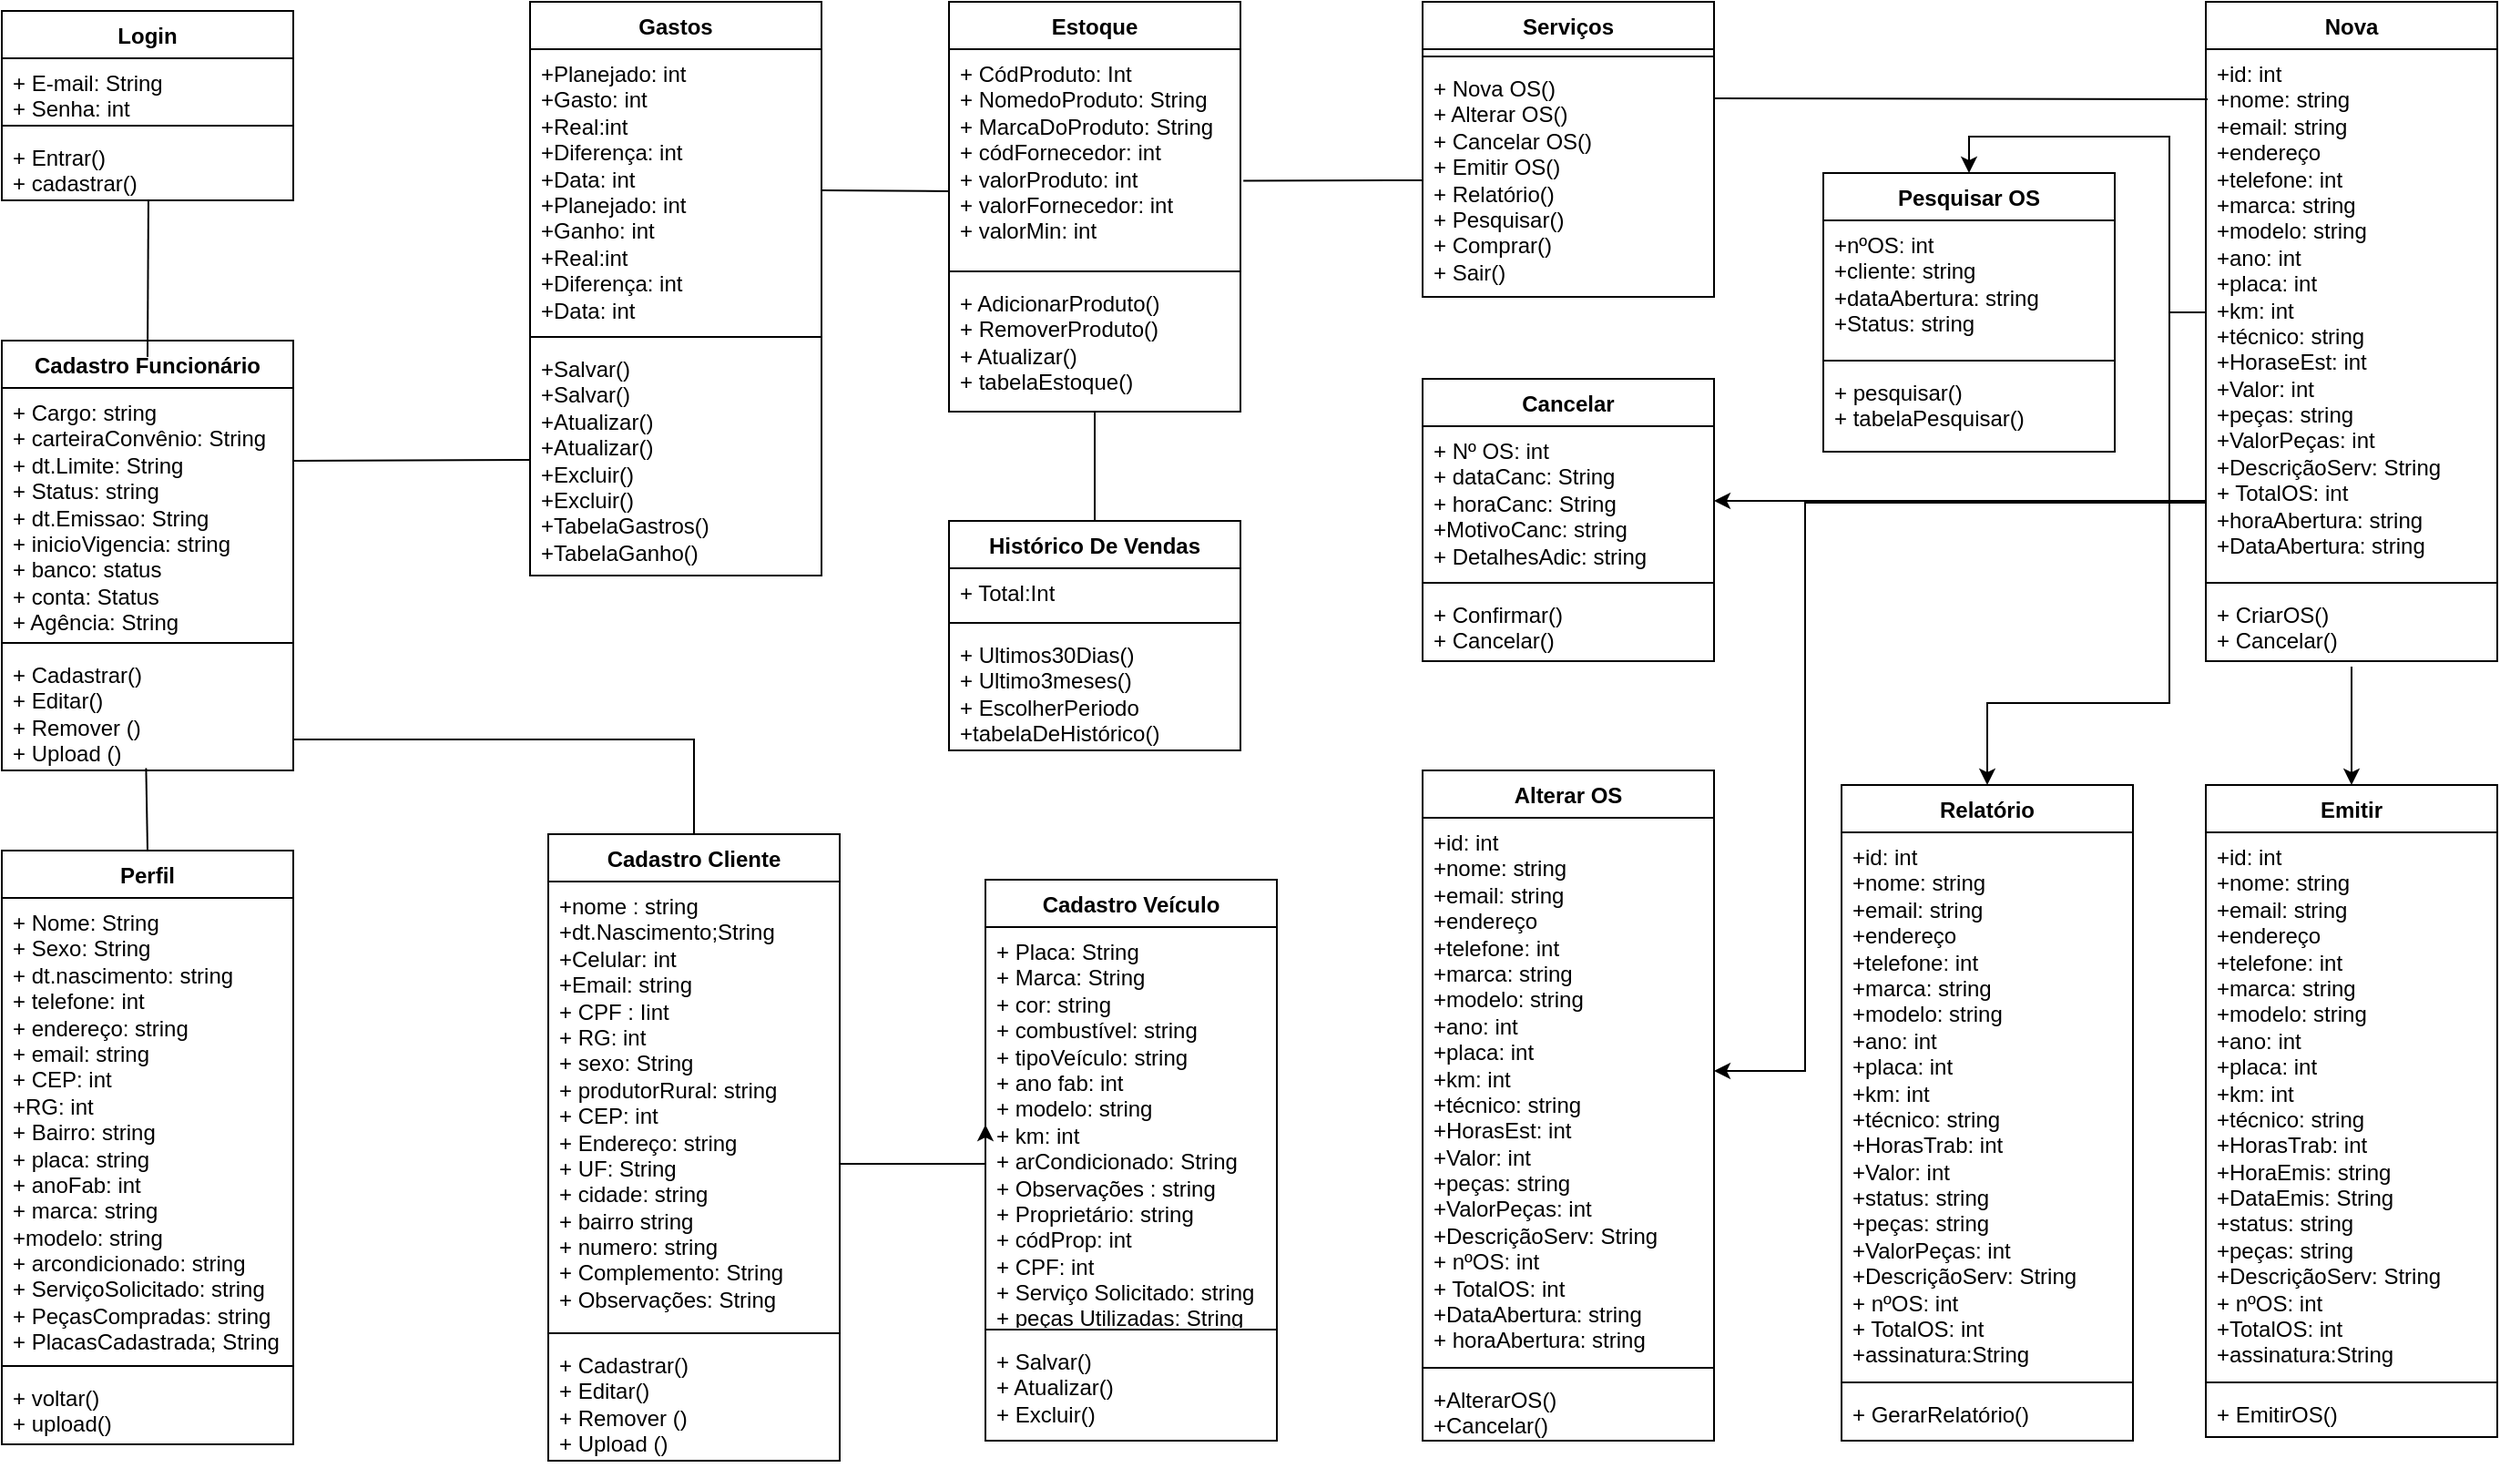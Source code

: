 <mxfile version="21.3.7" type="github">
  <diagram name="Página-1" id="v7OjD6BH7hv5rEkCBkDj">
    <mxGraphModel dx="1639" dy="938" grid="1" gridSize="10" guides="1" tooltips="1" connect="1" arrows="1" fold="1" page="1" pageScale="1" pageWidth="2000" pageHeight="1000" math="0" shadow="0">
      <root>
        <mxCell id="0" />
        <mxCell id="1" parent="0" />
        <mxCell id="YmQoI2QJN7uVUDkMbD6w-1" value="&lt;font style=&quot;vertical-align: inherit;&quot;&gt;&lt;font style=&quot;vertical-align: inherit;&quot;&gt;Login&lt;/font&gt;&lt;/font&gt;" style="swimlane;fontStyle=1;align=center;verticalAlign=top;childLayout=stackLayout;horizontal=1;startSize=26;horizontalStack=0;resizeParent=1;resizeParentMax=0;resizeLast=0;collapsible=1;marginBottom=0;whiteSpace=wrap;html=1;" vertex="1" parent="1">
          <mxGeometry x="70" y="30" width="160" height="104" as="geometry" />
        </mxCell>
        <mxCell id="YmQoI2QJN7uVUDkMbD6w-2" value="&lt;font style=&quot;vertical-align: inherit;&quot;&gt;&lt;font style=&quot;vertical-align: inherit;&quot;&gt;&lt;font style=&quot;vertical-align: inherit;&quot;&gt;&lt;font style=&quot;vertical-align: inherit;&quot;&gt;&lt;font style=&quot;vertical-align: inherit;&quot;&gt;&lt;font style=&quot;vertical-align: inherit;&quot;&gt;&lt;font style=&quot;vertical-align: inherit;&quot;&gt;&lt;font style=&quot;vertical-align: inherit;&quot;&gt;+ E-mail: String&lt;/font&gt;&lt;/font&gt;&lt;/font&gt;&lt;/font&gt;&lt;/font&gt;&lt;/font&gt;&lt;br&gt;&lt;font style=&quot;vertical-align: inherit;&quot;&gt;&lt;font style=&quot;vertical-align: inherit;&quot;&gt;&lt;font style=&quot;vertical-align: inherit;&quot;&gt;&lt;font style=&quot;vertical-align: inherit;&quot;&gt; + Senha: int&amp;nbsp;&lt;/font&gt;&lt;/font&gt;&lt;/font&gt;&lt;/font&gt;&lt;br&gt;&lt;/font&gt;&lt;/font&gt;" style="text;strokeColor=none;fillColor=none;align=left;verticalAlign=top;spacingLeft=4;spacingRight=4;overflow=hidden;rotatable=0;points=[[0,0.5],[1,0.5]];portConstraint=eastwest;whiteSpace=wrap;html=1;" vertex="1" parent="YmQoI2QJN7uVUDkMbD6w-1">
          <mxGeometry y="26" width="160" height="33" as="geometry" />
        </mxCell>
        <mxCell id="YmQoI2QJN7uVUDkMbD6w-3" value="" style="line;strokeWidth=1;fillColor=none;align=left;verticalAlign=middle;spacingTop=-1;spacingLeft=3;spacingRight=3;rotatable=0;labelPosition=right;points=[];portConstraint=eastwest;strokeColor=inherit;" vertex="1" parent="YmQoI2QJN7uVUDkMbD6w-1">
          <mxGeometry y="59" width="160" height="8" as="geometry" />
        </mxCell>
        <mxCell id="YmQoI2QJN7uVUDkMbD6w-4" value="&lt;font style=&quot;vertical-align: inherit;&quot;&gt;&lt;font style=&quot;vertical-align: inherit;&quot;&gt;&lt;font style=&quot;vertical-align: inherit;&quot;&gt;&lt;font style=&quot;vertical-align: inherit;&quot;&gt;&lt;font style=&quot;vertical-align: inherit;&quot;&gt;&lt;font style=&quot;vertical-align: inherit;&quot;&gt;+ Entrar() &lt;/font&gt;&lt;/font&gt;&lt;br&gt;&lt;font style=&quot;vertical-align: inherit;&quot;&gt;&lt;font style=&quot;vertical-align: inherit;&quot;&gt;+ cadastrar()&lt;/font&gt;&lt;/font&gt;&lt;br&gt;&lt;/font&gt;&lt;/font&gt;&lt;/font&gt;&lt;/font&gt;" style="text;strokeColor=none;fillColor=none;align=left;verticalAlign=top;spacingLeft=4;spacingRight=4;overflow=hidden;rotatable=0;points=[[0,0.5],[1,0.5]];portConstraint=eastwest;whiteSpace=wrap;html=1;" vertex="1" parent="YmQoI2QJN7uVUDkMbD6w-1">
          <mxGeometry y="67" width="160" height="37" as="geometry" />
        </mxCell>
        <mxCell id="YmQoI2QJN7uVUDkMbD6w-5" value="&lt;font style=&quot;vertical-align: inherit;&quot;&gt;&lt;font style=&quot;vertical-align: inherit;&quot;&gt;Serviços&lt;/font&gt;&lt;/font&gt;" style="swimlane;fontStyle=1;align=center;verticalAlign=top;childLayout=stackLayout;horizontal=1;startSize=26;horizontalStack=0;resizeParent=1;resizeParentMax=0;resizeLast=0;collapsible=1;marginBottom=0;whiteSpace=wrap;html=1;" vertex="1" parent="1">
          <mxGeometry x="850" y="25" width="160" height="162" as="geometry" />
        </mxCell>
        <mxCell id="YmQoI2QJN7uVUDkMbD6w-6" value="" style="line;strokeWidth=1;fillColor=none;align=left;verticalAlign=middle;spacingTop=-1;spacingLeft=3;spacingRight=3;rotatable=0;labelPosition=right;points=[];portConstraint=eastwest;strokeColor=inherit;" vertex="1" parent="YmQoI2QJN7uVUDkMbD6w-5">
          <mxGeometry y="26" width="160" height="8" as="geometry" />
        </mxCell>
        <mxCell id="YmQoI2QJN7uVUDkMbD6w-7" value="&lt;font style=&quot;vertical-align: inherit;&quot;&gt;&lt;font style=&quot;vertical-align: inherit;&quot;&gt;&lt;font style=&quot;vertical-align: inherit;&quot;&gt;&lt;font style=&quot;vertical-align: inherit;&quot;&gt;&lt;font style=&quot;vertical-align: inherit;&quot;&gt;&lt;font style=&quot;vertical-align: inherit;&quot;&gt;+ Nova OS() &lt;/font&gt;&lt;/font&gt;&lt;/font&gt;&lt;/font&gt;&lt;br&gt;&lt;font style=&quot;vertical-align: inherit;&quot;&gt;&lt;font style=&quot;vertical-align: inherit;&quot;&gt;&lt;font style=&quot;vertical-align: inherit;&quot;&gt;&lt;font style=&quot;vertical-align: inherit;&quot;&gt;+ Alterar OS()&lt;/font&gt;&lt;/font&gt;&lt;br&gt;&lt;/font&gt;&lt;/font&gt;&lt;font style=&quot;vertical-align: inherit;&quot;&gt;&lt;font style=&quot;vertical-align: inherit;&quot;&gt;&lt;font style=&quot;vertical-align: inherit;&quot;&gt;&lt;font style=&quot;vertical-align: inherit;&quot;&gt;+ Cancelar OS()&lt;/font&gt;&lt;/font&gt;&lt;br&gt;&lt;/font&gt;&lt;/font&gt;&lt;font style=&quot;vertical-align: inherit;&quot;&gt;&lt;font style=&quot;vertical-align: inherit;&quot;&gt;&lt;font style=&quot;vertical-align: inherit;&quot;&gt;&lt;font style=&quot;vertical-align: inherit;&quot;&gt;+ Emitir OS()&lt;/font&gt;&lt;/font&gt;&lt;br&gt;&lt;/font&gt;&lt;/font&gt;&lt;font style=&quot;vertical-align: inherit;&quot;&gt;&lt;font style=&quot;vertical-align: inherit;&quot;&gt;&lt;font style=&quot;vertical-align: inherit;&quot;&gt;&lt;font style=&quot;vertical-align: inherit;&quot;&gt;+ Relatório()&lt;/font&gt;&lt;/font&gt;&lt;br&gt;&lt;/font&gt;&lt;/font&gt;&lt;font style=&quot;vertical-align: inherit;&quot;&gt;&lt;font style=&quot;vertical-align: inherit;&quot;&gt;&lt;font style=&quot;vertical-align: inherit;&quot;&gt;&lt;font style=&quot;vertical-align: inherit;&quot;&gt;+ Pesquisar()&lt;/font&gt;&lt;/font&gt;&lt;br&gt;&lt;/font&gt;&lt;/font&gt;&lt;font style=&quot;vertical-align: inherit;&quot;&gt;&lt;font style=&quot;vertical-align: inherit;&quot;&gt;&lt;font style=&quot;vertical-align: inherit;&quot;&gt;&lt;font style=&quot;vertical-align: inherit;&quot;&gt;+ Comprar()&lt;br&gt;&lt;/font&gt;&lt;/font&gt;&lt;/font&gt;&lt;/font&gt;&lt;font style=&quot;vertical-align: inherit;&quot;&gt;&lt;font style=&quot;vertical-align: inherit;&quot;&gt;+ Sair()&lt;/font&gt;&lt;/font&gt;&lt;br&gt;&lt;br&gt;&lt;/font&gt;&lt;/font&gt;" style="text;strokeColor=none;fillColor=none;align=left;verticalAlign=top;spacingLeft=4;spacingRight=4;overflow=hidden;rotatable=0;points=[[0,0.5],[1,0.5]];portConstraint=eastwest;whiteSpace=wrap;html=1;" vertex="1" parent="YmQoI2QJN7uVUDkMbD6w-5">
          <mxGeometry y="34" width="160" height="128" as="geometry" />
        </mxCell>
        <mxCell id="YmQoI2QJN7uVUDkMbD6w-8" value="&lt;font style=&quot;vertical-align: inherit;&quot;&gt;&lt;font style=&quot;vertical-align: inherit;&quot;&gt;Cadastro Cliente&lt;/font&gt;&lt;/font&gt;" style="swimlane;fontStyle=1;align=center;verticalAlign=top;childLayout=stackLayout;horizontal=1;startSize=26;horizontalStack=0;resizeParent=1;resizeParentMax=0;resizeLast=0;collapsible=1;marginBottom=0;whiteSpace=wrap;html=1;" vertex="1" parent="1">
          <mxGeometry x="370" y="482" width="160" height="344" as="geometry" />
        </mxCell>
        <mxCell id="YmQoI2QJN7uVUDkMbD6w-9" value="&lt;font style=&quot;vertical-align: inherit;&quot;&gt;&lt;font style=&quot;vertical-align: inherit;&quot;&gt;&lt;font style=&quot;vertical-align: inherit;&quot;&gt;&lt;font style=&quot;vertical-align: inherit;&quot;&gt;&lt;font style=&quot;vertical-align: inherit;&quot;&gt;&lt;font style=&quot;vertical-align: inherit;&quot;&gt;&lt;font style=&quot;vertical-align: inherit;&quot;&gt;&lt;font style=&quot;vertical-align: inherit;&quot;&gt;+nome : string &lt;/font&gt;&lt;/font&gt;&lt;/font&gt;&lt;/font&gt;&lt;br&gt;&lt;font style=&quot;vertical-align: inherit;&quot;&gt;&lt;font style=&quot;vertical-align: inherit;&quot;&gt;&lt;font style=&quot;vertical-align: inherit;&quot;&gt;&lt;font style=&quot;vertical-align: inherit;&quot;&gt;+dt.Nascimento;String &lt;/font&gt;&lt;/font&gt;&lt;/font&gt;&lt;/font&gt;&lt;br&gt;&lt;font style=&quot;vertical-align: inherit;&quot;&gt;&lt;font style=&quot;vertical-align: inherit;&quot;&gt;&lt;font style=&quot;vertical-align: inherit;&quot;&gt;&lt;font style=&quot;vertical-align: inherit;&quot;&gt;+Celular: int&amp;nbsp;  &lt;/font&gt;&lt;/font&gt;&lt;/font&gt;&lt;/font&gt;&lt;br&gt;&lt;font style=&quot;vertical-align: inherit;&quot;&gt;&lt;font style=&quot;vertical-align: inherit;&quot;&gt;&lt;font style=&quot;vertical-align: inherit;&quot;&gt;&lt;font style=&quot;vertical-align: inherit;&quot;&gt;+Email: string &lt;/font&gt;&lt;/font&gt;&lt;/font&gt;&lt;/font&gt;&lt;br&gt;&lt;font style=&quot;vertical-align: inherit;&quot;&gt;&lt;font style=&quot;vertical-align: inherit;&quot;&gt;&lt;font style=&quot;vertical-align: inherit;&quot;&gt;&lt;font style=&quot;vertical-align: inherit;&quot;&gt;+ CPF : Iint &lt;/font&gt;&lt;/font&gt;&lt;/font&gt;&lt;/font&gt;&lt;br&gt;&lt;font style=&quot;vertical-align: inherit;&quot;&gt;&lt;font style=&quot;vertical-align: inherit;&quot;&gt;&lt;font style=&quot;vertical-align: inherit;&quot;&gt;&lt;font style=&quot;vertical-align: inherit;&quot;&gt;+ RG: int &lt;/font&gt;&lt;/font&gt;&lt;/font&gt;&lt;/font&gt;&lt;br&gt;&lt;font style=&quot;vertical-align: inherit;&quot;&gt;&lt;font style=&quot;vertical-align: inherit;&quot;&gt;&lt;font style=&quot;vertical-align: inherit;&quot;&gt;&lt;font style=&quot;vertical-align: inherit;&quot;&gt;+ sexo: String &lt;/font&gt;&lt;/font&gt;&lt;/font&gt;&lt;/font&gt;&lt;br&gt;&lt;font style=&quot;vertical-align: inherit;&quot;&gt;&lt;font style=&quot;vertical-align: inherit;&quot;&gt;&lt;font style=&quot;vertical-align: inherit;&quot;&gt;&lt;font style=&quot;vertical-align: inherit;&quot;&gt;+ produtorRural: string &lt;/font&gt;&lt;/font&gt;&lt;br&gt;&lt;/font&gt;&lt;/font&gt;&lt;font style=&quot;vertical-align: inherit;&quot;&gt;&lt;font style=&quot;vertical-align: inherit;&quot;&gt;&lt;font style=&quot;vertical-align: inherit;&quot;&gt;&lt;font style=&quot;vertical-align: inherit;&quot;&gt;+ CEP: int &lt;/font&gt;&lt;/font&gt;&lt;br&gt;&lt;/font&gt;&lt;/font&gt;&lt;font style=&quot;vertical-align: inherit;&quot;&gt;&lt;font style=&quot;vertical-align: inherit;&quot;&gt;&lt;font style=&quot;vertical-align: inherit;&quot;&gt;&lt;font style=&quot;vertical-align: inherit;&quot;&gt;+ Endereço: string&lt;br&gt;&lt;/font&gt;&lt;/font&gt;&lt;/font&gt;&lt;/font&gt;&lt;font style=&quot;vertical-align: inherit;&quot;&gt;&lt;font style=&quot;vertical-align: inherit;&quot;&gt;+ UF: String&lt;br&gt;&lt;/font&gt;&lt;/font&gt;&lt;font style=&quot;vertical-align: inherit;&quot;&gt;&lt;font style=&quot;vertical-align: inherit;&quot;&gt;+ cidade: string&lt;br&gt;&lt;/font&gt;&lt;/font&gt;&lt;font style=&quot;vertical-align: inherit;&quot;&gt;&lt;font style=&quot;vertical-align: inherit;&quot;&gt;+ bairro string&lt;br&gt;+ numero: string&lt;br&gt;+ Complemento: String&lt;br&gt;&lt;/font&gt;&lt;/font&gt;&lt;font style=&quot;vertical-align: inherit;&quot;&gt;&lt;font style=&quot;vertical-align: inherit;&quot;&gt;+ Observações: String&lt;/font&gt;&lt;/font&gt;&lt;br&gt;&lt;/font&gt;&lt;/font&gt;&lt;/font&gt;&lt;/font&gt;" style="text;strokeColor=none;fillColor=none;align=left;verticalAlign=top;spacingLeft=4;spacingRight=4;overflow=hidden;rotatable=0;points=[[0,0.5],[1,0.5]];portConstraint=eastwest;whiteSpace=wrap;html=1;" vertex="1" parent="YmQoI2QJN7uVUDkMbD6w-8">
          <mxGeometry y="26" width="160" height="244" as="geometry" />
        </mxCell>
        <mxCell id="YmQoI2QJN7uVUDkMbD6w-10" value="" style="line;strokeWidth=1;fillColor=none;align=left;verticalAlign=middle;spacingTop=-1;spacingLeft=3;spacingRight=3;rotatable=0;labelPosition=right;points=[];portConstraint=eastwest;strokeColor=inherit;" vertex="1" parent="YmQoI2QJN7uVUDkMbD6w-8">
          <mxGeometry y="270" width="160" height="8" as="geometry" />
        </mxCell>
        <mxCell id="YmQoI2QJN7uVUDkMbD6w-11" value="&lt;font style=&quot;vertical-align: inherit;&quot;&gt;&lt;font style=&quot;vertical-align: inherit;&quot;&gt;&lt;font style=&quot;vertical-align: inherit;&quot;&gt;&lt;font style=&quot;vertical-align: inherit;&quot;&gt;&lt;font style=&quot;vertical-align: inherit;&quot;&gt;&lt;font style=&quot;vertical-align: inherit;&quot;&gt;+ Cadastrar() &lt;/font&gt;&lt;/font&gt;&lt;/font&gt;&lt;/font&gt;&lt;br&gt;&lt;font style=&quot;vertical-align: inherit;&quot;&gt;&lt;font style=&quot;vertical-align: inherit;&quot;&gt;&lt;font style=&quot;vertical-align: inherit;&quot;&gt;&lt;font style=&quot;vertical-align: inherit;&quot;&gt;+ Editar() &lt;/font&gt;&lt;/font&gt;&lt;br&gt;&lt;/font&gt;&lt;/font&gt;&lt;font style=&quot;vertical-align: inherit;&quot;&gt;&lt;font style=&quot;vertical-align: inherit;&quot;&gt;&lt;font style=&quot;vertical-align: inherit;&quot;&gt;&lt;font style=&quot;vertical-align: inherit;&quot;&gt;+ Remover () &lt;/font&gt;&lt;/font&gt;&lt;br&gt;&lt;/font&gt;&lt;/font&gt;&lt;font style=&quot;vertical-align: inherit;&quot;&gt;&lt;font style=&quot;vertical-align: inherit;&quot;&gt;&lt;font style=&quot;vertical-align: inherit;&quot;&gt;&lt;font style=&quot;vertical-align: inherit;&quot;&gt;+ Upload ()&lt;/font&gt;&lt;/font&gt;&lt;/font&gt;&lt;/font&gt;&lt;br&gt;&lt;/font&gt;&lt;/font&gt;" style="text;strokeColor=none;fillColor=none;align=left;verticalAlign=top;spacingLeft=4;spacingRight=4;overflow=hidden;rotatable=0;points=[[0,0.5],[1,0.5]];portConstraint=eastwest;whiteSpace=wrap;html=1;" vertex="1" parent="YmQoI2QJN7uVUDkMbD6w-8">
          <mxGeometry y="278" width="160" height="66" as="geometry" />
        </mxCell>
        <mxCell id="YmQoI2QJN7uVUDkMbD6w-12" value="&lt;font style=&quot;vertical-align: inherit;&quot;&gt;&lt;font style=&quot;vertical-align: inherit;&quot;&gt;Cadastro Veículo&lt;/font&gt;&lt;/font&gt;" style="swimlane;fontStyle=1;align=center;verticalAlign=top;childLayout=stackLayout;horizontal=1;startSize=26;horizontalStack=0;resizeParent=1;resizeParentMax=0;resizeLast=0;collapsible=1;marginBottom=0;whiteSpace=wrap;html=1;" vertex="1" parent="1">
          <mxGeometry x="610" y="507" width="160" height="308" as="geometry" />
        </mxCell>
        <mxCell id="YmQoI2QJN7uVUDkMbD6w-13" value="&lt;font style=&quot;vertical-align: inherit;&quot;&gt;&lt;font style=&quot;vertical-align: inherit;&quot;&gt;&lt;font style=&quot;vertical-align: inherit;&quot;&gt;&lt;font style=&quot;vertical-align: inherit;&quot;&gt;&lt;font style=&quot;vertical-align: inherit;&quot;&gt;&lt;font style=&quot;vertical-align: inherit;&quot;&gt;&lt;font style=&quot;vertical-align: inherit;&quot;&gt;&lt;font style=&quot;vertical-align: inherit;&quot;&gt;&lt;font style=&quot;vertical-align: inherit;&quot;&gt;&lt;font style=&quot;vertical-align: inherit;&quot;&gt;+ Placa: String &lt;/font&gt;&lt;/font&gt;&lt;/font&gt;&lt;/font&gt;&lt;/font&gt;&lt;/font&gt;&lt;/font&gt;&lt;/font&gt;&lt;/font&gt;&lt;/font&gt;&lt;br&gt;&lt;font style=&quot;vertical-align: inherit;&quot;&gt;&lt;font style=&quot;vertical-align: inherit;&quot;&gt;&lt;font style=&quot;vertical-align: inherit;&quot;&gt;&lt;font style=&quot;vertical-align: inherit;&quot;&gt;&lt;font style=&quot;vertical-align: inherit;&quot;&gt;&lt;font style=&quot;vertical-align: inherit;&quot;&gt;&lt;font style=&quot;vertical-align: inherit;&quot;&gt;&lt;font style=&quot;vertical-align: inherit;&quot;&gt;&lt;font style=&quot;vertical-align: inherit;&quot;&gt;&lt;font style=&quot;vertical-align: inherit;&quot;&gt;+ Marca: String &lt;/font&gt;&lt;/font&gt;&lt;/font&gt;&lt;/font&gt;&lt;/font&gt;&lt;/font&gt;&lt;/font&gt;&lt;/font&gt;&lt;br&gt;&lt;/font&gt;&lt;/font&gt;&lt;font style=&quot;vertical-align: inherit;&quot;&gt;&lt;font style=&quot;vertical-align: inherit;&quot;&gt;&lt;font style=&quot;vertical-align: inherit;&quot;&gt;&lt;font style=&quot;vertical-align: inherit;&quot;&gt;&lt;font style=&quot;vertical-align: inherit;&quot;&gt;&lt;font style=&quot;vertical-align: inherit;&quot;&gt;&lt;font style=&quot;vertical-align: inherit;&quot;&gt;&lt;font style=&quot;vertical-align: inherit;&quot;&gt;&lt;font style=&quot;vertical-align: inherit;&quot;&gt;&lt;font style=&quot;vertical-align: inherit;&quot;&gt;+ cor: string &lt;/font&gt;&lt;/font&gt;&lt;/font&gt;&lt;/font&gt;&lt;/font&gt;&lt;/font&gt;&lt;/font&gt;&lt;/font&gt;&lt;br&gt;&lt;/font&gt;&lt;/font&gt;&lt;font style=&quot;vertical-align: inherit;&quot;&gt;&lt;font style=&quot;vertical-align: inherit;&quot;&gt;&lt;font style=&quot;vertical-align: inherit;&quot;&gt;&lt;font style=&quot;vertical-align: inherit;&quot;&gt;&lt;font style=&quot;vertical-align: inherit;&quot;&gt;&lt;font style=&quot;vertical-align: inherit;&quot;&gt;&lt;font style=&quot;vertical-align: inherit;&quot;&gt;&lt;font style=&quot;vertical-align: inherit;&quot;&gt;&lt;font style=&quot;vertical-align: inherit;&quot;&gt;&lt;font style=&quot;vertical-align: inherit;&quot;&gt;+ combustível: string &lt;/font&gt;&lt;/font&gt;&lt;/font&gt;&lt;/font&gt;&lt;/font&gt;&lt;/font&gt;&lt;/font&gt;&lt;/font&gt;&lt;br&gt;&lt;/font&gt;&lt;/font&gt;&lt;font style=&quot;vertical-align: inherit;&quot;&gt;&lt;font style=&quot;vertical-align: inherit;&quot;&gt;&lt;font style=&quot;vertical-align: inherit;&quot;&gt;&lt;font style=&quot;vertical-align: inherit;&quot;&gt;&lt;font style=&quot;vertical-align: inherit;&quot;&gt;&lt;font style=&quot;vertical-align: inherit;&quot;&gt;&lt;font style=&quot;vertical-align: inherit;&quot;&gt;&lt;font style=&quot;vertical-align: inherit;&quot;&gt;&lt;font style=&quot;vertical-align: inherit;&quot;&gt;&lt;font style=&quot;vertical-align: inherit;&quot;&gt;+ tipoVeículo: string &lt;/font&gt;&lt;/font&gt;&lt;/font&gt;&lt;/font&gt;&lt;/font&gt;&lt;/font&gt;&lt;/font&gt;&lt;/font&gt;&lt;br&gt;&lt;/font&gt;&lt;/font&gt;&lt;font style=&quot;vertical-align: inherit;&quot;&gt;&lt;font style=&quot;vertical-align: inherit;&quot;&gt;&lt;font style=&quot;vertical-align: inherit;&quot;&gt;&lt;font style=&quot;vertical-align: inherit;&quot;&gt;&lt;font style=&quot;vertical-align: inherit;&quot;&gt;&lt;font style=&quot;vertical-align: inherit;&quot;&gt;&lt;font style=&quot;vertical-align: inherit;&quot;&gt;&lt;font style=&quot;vertical-align: inherit;&quot;&gt;&lt;font style=&quot;vertical-align: inherit;&quot;&gt;&lt;font style=&quot;vertical-align: inherit;&quot;&gt;+ ano fab: int &lt;/font&gt;&lt;/font&gt;&lt;/font&gt;&lt;/font&gt;&lt;/font&gt;&lt;/font&gt;&lt;/font&gt;&lt;/font&gt;&lt;br&gt;&lt;/font&gt;&lt;/font&gt;&lt;font style=&quot;vertical-align: inherit;&quot;&gt;&lt;font style=&quot;vertical-align: inherit;&quot;&gt;&lt;font style=&quot;vertical-align: inherit;&quot;&gt;&lt;font style=&quot;vertical-align: inherit;&quot;&gt;&lt;font style=&quot;vertical-align: inherit;&quot;&gt;&lt;font style=&quot;vertical-align: inherit;&quot;&gt;&lt;font style=&quot;vertical-align: inherit;&quot;&gt;&lt;font style=&quot;vertical-align: inherit;&quot;&gt;&lt;font style=&quot;vertical-align: inherit;&quot;&gt;&lt;font style=&quot;vertical-align: inherit;&quot;&gt;+ modelo: string &lt;/font&gt;&lt;/font&gt;&lt;/font&gt;&lt;/font&gt;&lt;/font&gt;&lt;/font&gt;&lt;/font&gt;&lt;/font&gt;&lt;br&gt;&lt;/font&gt;&lt;/font&gt;&lt;font style=&quot;vertical-align: inherit;&quot;&gt;&lt;font style=&quot;vertical-align: inherit;&quot;&gt;&lt;font style=&quot;vertical-align: inherit;&quot;&gt;&lt;font style=&quot;vertical-align: inherit;&quot;&gt;&lt;font style=&quot;vertical-align: inherit;&quot;&gt;&lt;font style=&quot;vertical-align: inherit;&quot;&gt;&lt;font style=&quot;vertical-align: inherit;&quot;&gt;&lt;font style=&quot;vertical-align: inherit;&quot;&gt;&lt;font style=&quot;vertical-align: inherit;&quot;&gt;&lt;font style=&quot;vertical-align: inherit;&quot;&gt;+ km: int &lt;/font&gt;&lt;/font&gt;&lt;/font&gt;&lt;/font&gt;&lt;/font&gt;&lt;/font&gt;&lt;/font&gt;&lt;/font&gt;&lt;/font&gt;&lt;/font&gt;&lt;br&gt;&lt;font style=&quot;vertical-align: inherit;&quot;&gt;&lt;font style=&quot;vertical-align: inherit;&quot;&gt;&lt;font style=&quot;vertical-align: inherit;&quot;&gt;&lt;font style=&quot;vertical-align: inherit;&quot;&gt;&lt;font style=&quot;vertical-align: inherit;&quot;&gt;&lt;font style=&quot;vertical-align: inherit;&quot;&gt;&lt;font style=&quot;vertical-align: inherit;&quot;&gt;&lt;font style=&quot;vertical-align: inherit;&quot;&gt;&lt;font style=&quot;vertical-align: inherit;&quot;&gt;&lt;font style=&quot;vertical-align: inherit;&quot;&gt;+ arCondicionado: String &lt;/font&gt;&lt;/font&gt;&lt;/font&gt;&lt;/font&gt;&lt;/font&gt;&lt;/font&gt;&lt;/font&gt;&lt;/font&gt;&lt;br&gt;&lt;/font&gt;&lt;/font&gt;&lt;font style=&quot;vertical-align: inherit;&quot;&gt;&lt;font style=&quot;vertical-align: inherit;&quot;&gt;&lt;font style=&quot;vertical-align: inherit;&quot;&gt;&lt;font style=&quot;vertical-align: inherit;&quot;&gt;&lt;font style=&quot;vertical-align: inherit;&quot;&gt;&lt;font style=&quot;vertical-align: inherit;&quot;&gt;&lt;font style=&quot;vertical-align: inherit;&quot;&gt;&lt;font style=&quot;vertical-align: inherit;&quot;&gt;&lt;font style=&quot;vertical-align: inherit;&quot;&gt;&lt;font style=&quot;vertical-align: inherit;&quot;&gt;+ Observações : string &lt;/font&gt;&lt;/font&gt;&lt;/font&gt;&lt;/font&gt;&lt;/font&gt;&lt;/font&gt;&lt;/font&gt;&lt;/font&gt;&lt;br&gt;&lt;/font&gt;&lt;/font&gt;&lt;font style=&quot;vertical-align: inherit;&quot;&gt;&lt;font style=&quot;vertical-align: inherit;&quot;&gt;&lt;font style=&quot;vertical-align: inherit;&quot;&gt;&lt;font style=&quot;vertical-align: inherit;&quot;&gt;&lt;font style=&quot;vertical-align: inherit;&quot;&gt;&lt;font style=&quot;vertical-align: inherit;&quot;&gt;&lt;font style=&quot;vertical-align: inherit;&quot;&gt;&lt;font style=&quot;vertical-align: inherit;&quot;&gt;&lt;font style=&quot;vertical-align: inherit;&quot;&gt;&lt;font style=&quot;vertical-align: inherit;&quot;&gt;+ Proprietário: string &lt;/font&gt;&lt;/font&gt;&lt;/font&gt;&lt;/font&gt;&lt;/font&gt;&lt;/font&gt;&lt;/font&gt;&lt;/font&gt;&lt;br&gt;&lt;/font&gt;&lt;/font&gt;&lt;font style=&quot;vertical-align: inherit;&quot;&gt;&lt;font style=&quot;vertical-align: inherit;&quot;&gt;&lt;font style=&quot;vertical-align: inherit;&quot;&gt;&lt;font style=&quot;vertical-align: inherit;&quot;&gt;&lt;font style=&quot;vertical-align: inherit;&quot;&gt;&lt;font style=&quot;vertical-align: inherit;&quot;&gt;&lt;font style=&quot;vertical-align: inherit;&quot;&gt;&lt;font style=&quot;vertical-align: inherit;&quot;&gt;&lt;font style=&quot;vertical-align: inherit;&quot;&gt;&lt;font style=&quot;vertical-align: inherit;&quot;&gt;+ códProp: int&amp;nbsp; &lt;/font&gt;&lt;/font&gt;&lt;/font&gt;&lt;/font&gt;&lt;/font&gt;&lt;/font&gt;&lt;/font&gt;&lt;/font&gt;&lt;br&gt;&lt;/font&gt;&lt;/font&gt;&lt;font style=&quot;vertical-align: inherit;&quot;&gt;&lt;font style=&quot;vertical-align: inherit;&quot;&gt;&lt;font style=&quot;vertical-align: inherit;&quot;&gt;&lt;font style=&quot;vertical-align: inherit;&quot;&gt;&lt;font style=&quot;vertical-align: inherit;&quot;&gt;&lt;font style=&quot;vertical-align: inherit;&quot;&gt;&lt;font style=&quot;vertical-align: inherit;&quot;&gt;&lt;font style=&quot;vertical-align: inherit;&quot;&gt;&lt;font style=&quot;vertical-align: inherit;&quot;&gt;&lt;font style=&quot;vertical-align: inherit;&quot;&gt;+ CPF: int&lt;/font&gt;&lt;/font&gt;&lt;br&gt;&lt;/font&gt;&lt;/font&gt;&lt;/font&gt;&lt;/font&gt;&lt;/font&gt;&lt;/font&gt;&lt;/font&gt;&lt;/font&gt;&lt;font style=&quot;vertical-align: inherit;&quot;&gt;&lt;font style=&quot;vertical-align: inherit;&quot;&gt;+ Serviço Solicitado: string&lt;/font&gt;&lt;/font&gt;&lt;br&gt;&lt;font style=&quot;vertical-align: inherit;&quot;&gt;&lt;font style=&quot;vertical-align: inherit;&quot;&gt;+ peças Utilizadas: String&lt;/font&gt;&lt;/font&gt;&lt;br&gt;&lt;br&gt;" style="text;strokeColor=none;fillColor=none;align=left;verticalAlign=top;spacingLeft=4;spacingRight=4;overflow=hidden;rotatable=0;points=[[0,0.5],[1,0.5]];portConstraint=eastwest;whiteSpace=wrap;html=1;" vertex="1" parent="YmQoI2QJN7uVUDkMbD6w-12">
          <mxGeometry y="26" width="160" height="217" as="geometry" />
        </mxCell>
        <mxCell id="YmQoI2QJN7uVUDkMbD6w-14" value="" style="line;strokeWidth=1;fillColor=none;align=left;verticalAlign=middle;spacingTop=-1;spacingLeft=3;spacingRight=3;rotatable=0;labelPosition=right;points=[];portConstraint=eastwest;strokeColor=inherit;" vertex="1" parent="YmQoI2QJN7uVUDkMbD6w-12">
          <mxGeometry y="243" width="160" height="8" as="geometry" />
        </mxCell>
        <mxCell id="YmQoI2QJN7uVUDkMbD6w-15" value="&lt;font style=&quot;vertical-align: inherit;&quot;&gt;&lt;font style=&quot;vertical-align: inherit;&quot;&gt;&lt;font style=&quot;vertical-align: inherit;&quot;&gt;&lt;font style=&quot;vertical-align: inherit;&quot;&gt;&lt;font style=&quot;vertical-align: inherit;&quot;&gt;&lt;font style=&quot;vertical-align: inherit;&quot;&gt;&lt;font style=&quot;vertical-align: inherit;&quot;&gt;&lt;font style=&quot;vertical-align: inherit;&quot;&gt;&lt;font style=&quot;vertical-align: inherit;&quot;&gt;&lt;font style=&quot;vertical-align: inherit;&quot;&gt;+ Salvar() &lt;/font&gt;&lt;/font&gt;&lt;br&gt;&lt;font style=&quot;vertical-align: inherit;&quot;&gt;&lt;font style=&quot;vertical-align: inherit;&quot;&gt;+ Atualizar() &lt;/font&gt;&lt;/font&gt;&lt;br&gt;&lt;font style=&quot;vertical-align: inherit;&quot;&gt;&lt;font style=&quot;vertical-align: inherit;&quot;&gt;+ Excluir()&lt;/font&gt;&lt;/font&gt;&lt;br&gt;&lt;/font&gt;&lt;/font&gt;&lt;/font&gt;&lt;/font&gt;&lt;/font&gt;&lt;/font&gt;&lt;/font&gt;&lt;/font&gt;" style="text;strokeColor=none;fillColor=none;align=left;verticalAlign=top;spacingLeft=4;spacingRight=4;overflow=hidden;rotatable=0;points=[[0,0.5],[1,0.5]];portConstraint=eastwest;whiteSpace=wrap;html=1;" vertex="1" parent="YmQoI2QJN7uVUDkMbD6w-12">
          <mxGeometry y="251" width="160" height="57" as="geometry" />
        </mxCell>
        <mxCell id="YmQoI2QJN7uVUDkMbD6w-16" value="&lt;font style=&quot;vertical-align: inherit;&quot;&gt;&lt;font style=&quot;vertical-align: inherit;&quot;&gt;Cadastro Funcionário&lt;/font&gt;&lt;/font&gt;" style="swimlane;fontStyle=1;align=center;verticalAlign=top;childLayout=stackLayout;horizontal=1;startSize=26;horizontalStack=0;resizeParent=1;resizeParentMax=0;resizeLast=0;collapsible=1;marginBottom=0;whiteSpace=wrap;html=1;" vertex="1" parent="1">
          <mxGeometry x="70" y="211" width="160" height="236" as="geometry" />
        </mxCell>
        <mxCell id="YmQoI2QJN7uVUDkMbD6w-17" value="+ Cargo: string&lt;br&gt;+ carteiraConvênio: String&lt;br&gt;+ dt.Limite: String&lt;br&gt;+ Status: string&lt;br&gt;+ dt.Emissao: String&lt;br&gt;+ inicioVigencia: string&lt;br&gt;+ banco: status&lt;br&gt;+ conta: Status&lt;br&gt;+ Agência: String" style="text;strokeColor=none;fillColor=none;align=left;verticalAlign=top;spacingLeft=4;spacingRight=4;overflow=hidden;rotatable=0;points=[[0,0.5],[1,0.5]];portConstraint=eastwest;whiteSpace=wrap;html=1;" vertex="1" parent="YmQoI2QJN7uVUDkMbD6w-16">
          <mxGeometry y="26" width="160" height="136" as="geometry" />
        </mxCell>
        <mxCell id="YmQoI2QJN7uVUDkMbD6w-18" value="" style="line;strokeWidth=1;fillColor=none;align=left;verticalAlign=middle;spacingTop=-1;spacingLeft=3;spacingRight=3;rotatable=0;labelPosition=right;points=[];portConstraint=eastwest;strokeColor=inherit;" vertex="1" parent="YmQoI2QJN7uVUDkMbD6w-16">
          <mxGeometry y="162" width="160" height="8" as="geometry" />
        </mxCell>
        <mxCell id="YmQoI2QJN7uVUDkMbD6w-19" value="&lt;font style=&quot;border-color: var(--border-color); vertical-align: inherit;&quot;&gt;&lt;font style=&quot;vertical-align: inherit;&quot;&gt;&lt;font style=&quot;vertical-align: inherit;&quot;&gt;+ Cadastrar() &lt;/font&gt;&lt;/font&gt;&lt;/font&gt;&lt;br style=&quot;border-color: var(--border-color);&quot;&gt;&lt;font style=&quot;border-color: var(--border-color); vertical-align: inherit;&quot;&gt;&lt;font style=&quot;border-color: var(--border-color); vertical-align: inherit;&quot;&gt;&lt;font style=&quot;border-color: var(--border-color); vertical-align: inherit;&quot;&gt;&lt;font style=&quot;vertical-align: inherit;&quot;&gt;&lt;font style=&quot;vertical-align: inherit;&quot;&gt;+ Editar() &lt;/font&gt;&lt;/font&gt;&lt;/font&gt;&lt;/font&gt;&lt;br style=&quot;border-color: var(--border-color);&quot;&gt;&lt;/font&gt;&lt;font style=&quot;border-color: var(--border-color); vertical-align: inherit;&quot;&gt;&lt;font style=&quot;border-color: var(--border-color); vertical-align: inherit;&quot;&gt;&lt;font style=&quot;border-color: var(--border-color); vertical-align: inherit;&quot;&gt;&lt;font style=&quot;vertical-align: inherit;&quot;&gt;&lt;font style=&quot;vertical-align: inherit;&quot;&gt;+ Remover ()&lt;/font&gt;&lt;/font&gt;&lt;/font&gt;&lt;/font&gt;&lt;br style=&quot;border-color: var(--border-color);&quot;&gt;&lt;/font&gt;&lt;font style=&quot;border-color: var(--border-color); vertical-align: inherit;&quot;&gt;&lt;font style=&quot;vertical-align: inherit;&quot;&gt;&lt;font style=&quot;vertical-align: inherit;&quot;&gt; + Upload ()&lt;/font&gt;&lt;/font&gt;&lt;/font&gt;" style="text;strokeColor=none;fillColor=none;align=left;verticalAlign=top;spacingLeft=4;spacingRight=4;overflow=hidden;rotatable=0;points=[[0,0.5],[1,0.5]];portConstraint=eastwest;whiteSpace=wrap;html=1;" vertex="1" parent="YmQoI2QJN7uVUDkMbD6w-16">
          <mxGeometry y="170" width="160" height="66" as="geometry" />
        </mxCell>
        <mxCell id="YmQoI2QJN7uVUDkMbD6w-20" value="Perfil" style="swimlane;fontStyle=1;align=center;verticalAlign=top;childLayout=stackLayout;horizontal=1;startSize=26;horizontalStack=0;resizeParent=1;resizeParentMax=0;resizeLast=0;collapsible=1;marginBottom=0;whiteSpace=wrap;html=1;" vertex="1" parent="1">
          <mxGeometry x="70" y="491" width="160" height="326" as="geometry" />
        </mxCell>
        <mxCell id="YmQoI2QJN7uVUDkMbD6w-21" value="+ Nome: String&lt;br&gt;+ Sexo: String&lt;br&gt;+ dt.nascimento: string&lt;br&gt;+ telefone: int&lt;br&gt;+ endereço: string&lt;br&gt;+ email: string&lt;br&gt;+ CEP: int&lt;br&gt;+RG: int&lt;br&gt;+ Bairro: string&lt;br&gt;+ placa: string&lt;br&gt;+ anoFab: int&lt;br&gt;+ marca: string&lt;br&gt;+modelo: string&lt;br&gt;+ arcondicionado: string&lt;br&gt;+ ServiçoSolicitado: string&lt;br&gt;+ PeçasCompradas: string&lt;br&gt;+ PlacasCadastrada; String" style="text;strokeColor=none;fillColor=none;align=left;verticalAlign=top;spacingLeft=4;spacingRight=4;overflow=hidden;rotatable=0;points=[[0,0.5],[1,0.5]];portConstraint=eastwest;whiteSpace=wrap;html=1;" vertex="1" parent="YmQoI2QJN7uVUDkMbD6w-20">
          <mxGeometry y="26" width="160" height="253" as="geometry" />
        </mxCell>
        <mxCell id="YmQoI2QJN7uVUDkMbD6w-22" value="" style="line;strokeWidth=1;fillColor=none;align=left;verticalAlign=middle;spacingTop=-1;spacingLeft=3;spacingRight=3;rotatable=0;labelPosition=right;points=[];portConstraint=eastwest;strokeColor=inherit;" vertex="1" parent="YmQoI2QJN7uVUDkMbD6w-20">
          <mxGeometry y="279" width="160" height="8" as="geometry" />
        </mxCell>
        <mxCell id="YmQoI2QJN7uVUDkMbD6w-23" value="+ voltar()&lt;br&gt;+ upload()" style="text;strokeColor=none;fillColor=none;align=left;verticalAlign=top;spacingLeft=4;spacingRight=4;overflow=hidden;rotatable=0;points=[[0,0.5],[1,0.5]];portConstraint=eastwest;whiteSpace=wrap;html=1;" vertex="1" parent="YmQoI2QJN7uVUDkMbD6w-20">
          <mxGeometry y="287" width="160" height="39" as="geometry" />
        </mxCell>
        <mxCell id="YmQoI2QJN7uVUDkMbD6w-24" value="Estoque" style="swimlane;fontStyle=1;align=center;verticalAlign=top;childLayout=stackLayout;horizontal=1;startSize=26;horizontalStack=0;resizeParent=1;resizeParentMax=0;resizeLast=0;collapsible=1;marginBottom=0;whiteSpace=wrap;html=1;" vertex="1" parent="1">
          <mxGeometry x="590" y="25" width="160" height="225" as="geometry" />
        </mxCell>
        <mxCell id="YmQoI2QJN7uVUDkMbD6w-25" value="+ CódProduto: Int&lt;br&gt;+ NomedoProduto: String&lt;br&gt;+ MarcaDoProduto: String&lt;br&gt;+ códFornecedor: int&lt;br&gt;+ valorProduto: int&lt;br&gt;+ valorFornecedor: int&lt;br&gt;+ valorMin: int" style="text;strokeColor=none;fillColor=none;align=left;verticalAlign=top;spacingLeft=4;spacingRight=4;overflow=hidden;rotatable=0;points=[[0,0.5],[1,0.5]];portConstraint=eastwest;whiteSpace=wrap;html=1;" vertex="1" parent="YmQoI2QJN7uVUDkMbD6w-24">
          <mxGeometry y="26" width="160" height="118" as="geometry" />
        </mxCell>
        <mxCell id="YmQoI2QJN7uVUDkMbD6w-26" value="" style="line;strokeWidth=1;fillColor=none;align=left;verticalAlign=middle;spacingTop=-1;spacingLeft=3;spacingRight=3;rotatable=0;labelPosition=right;points=[];portConstraint=eastwest;strokeColor=inherit;" vertex="1" parent="YmQoI2QJN7uVUDkMbD6w-24">
          <mxGeometry y="144" width="160" height="8" as="geometry" />
        </mxCell>
        <mxCell id="YmQoI2QJN7uVUDkMbD6w-27" value="+ AdicionarProduto()&lt;br&gt;+ RemoverProduto()&lt;br&gt;+ Atualizar()&lt;br&gt;+ tabelaEstoque()" style="text;strokeColor=none;fillColor=none;align=left;verticalAlign=top;spacingLeft=4;spacingRight=4;overflow=hidden;rotatable=0;points=[[0,0.5],[1,0.5]];portConstraint=eastwest;whiteSpace=wrap;html=1;" vertex="1" parent="YmQoI2QJN7uVUDkMbD6w-24">
          <mxGeometry y="152" width="160" height="73" as="geometry" />
        </mxCell>
        <mxCell id="YmQoI2QJN7uVUDkMbD6w-28" value="Gastos" style="swimlane;fontStyle=1;align=center;verticalAlign=top;childLayout=stackLayout;horizontal=1;startSize=26;horizontalStack=0;resizeParent=1;resizeParentMax=0;resizeLast=0;collapsible=1;marginBottom=0;whiteSpace=wrap;html=1;" vertex="1" parent="1">
          <mxGeometry x="360" y="25" width="160" height="315" as="geometry" />
        </mxCell>
        <mxCell id="YmQoI2QJN7uVUDkMbD6w-29" value="+Planejado: int&lt;br&gt;+Gasto: int&lt;br&gt;+Real:int&lt;br&gt;+Diferença: int&lt;br&gt;+Data: int&lt;br&gt;+Planejado: int&lt;br style=&quot;border-color: var(--border-color);&quot;&gt;+Ganho: int&lt;br style=&quot;border-color: var(--border-color);&quot;&gt;+Real:int&lt;br style=&quot;border-color: var(--border-color);&quot;&gt;+Diferença: int&lt;br style=&quot;border-color: var(--border-color);&quot;&gt;+Data: int" style="text;strokeColor=none;fillColor=none;align=left;verticalAlign=top;spacingLeft=4;spacingRight=4;overflow=hidden;rotatable=0;points=[[0,0.5],[1,0.5]];portConstraint=eastwest;whiteSpace=wrap;html=1;" vertex="1" parent="YmQoI2QJN7uVUDkMbD6w-28">
          <mxGeometry y="26" width="160" height="154" as="geometry" />
        </mxCell>
        <mxCell id="YmQoI2QJN7uVUDkMbD6w-30" value="" style="line;strokeWidth=1;fillColor=none;align=left;verticalAlign=middle;spacingTop=-1;spacingLeft=3;spacingRight=3;rotatable=0;labelPosition=right;points=[];portConstraint=eastwest;strokeColor=inherit;" vertex="1" parent="YmQoI2QJN7uVUDkMbD6w-28">
          <mxGeometry y="180" width="160" height="8" as="geometry" />
        </mxCell>
        <mxCell id="YmQoI2QJN7uVUDkMbD6w-31" value="+Salvar()&lt;br&gt;+Salvar()&lt;br&gt;+Atualizar()&lt;br&gt;+Atualizar()&lt;br&gt;+Excluir()&lt;br&gt;+Excluir()&lt;br&gt;+TabelaGastros()&lt;br&gt;+TabelaGanho()" style="text;strokeColor=none;fillColor=none;align=left;verticalAlign=top;spacingLeft=4;spacingRight=4;overflow=hidden;rotatable=0;points=[[0,0.5],[1,0.5]];portConstraint=eastwest;whiteSpace=wrap;html=1;" vertex="1" parent="YmQoI2QJN7uVUDkMbD6w-28">
          <mxGeometry y="188" width="160" height="127" as="geometry" />
        </mxCell>
        <mxCell id="YmQoI2QJN7uVUDkMbD6w-32" value="Histórico De Vendas" style="swimlane;fontStyle=1;align=center;verticalAlign=top;childLayout=stackLayout;horizontal=1;startSize=26;horizontalStack=0;resizeParent=1;resizeParentMax=0;resizeLast=0;collapsible=1;marginBottom=0;whiteSpace=wrap;html=1;" vertex="1" parent="1">
          <mxGeometry x="590" y="310" width="160" height="126" as="geometry" />
        </mxCell>
        <mxCell id="YmQoI2QJN7uVUDkMbD6w-33" value="+ Total:Int" style="text;strokeColor=none;fillColor=none;align=left;verticalAlign=top;spacingLeft=4;spacingRight=4;overflow=hidden;rotatable=0;points=[[0,0.5],[1,0.5]];portConstraint=eastwest;whiteSpace=wrap;html=1;" vertex="1" parent="YmQoI2QJN7uVUDkMbD6w-32">
          <mxGeometry y="26" width="160" height="26" as="geometry" />
        </mxCell>
        <mxCell id="YmQoI2QJN7uVUDkMbD6w-34" value="" style="line;strokeWidth=1;fillColor=none;align=left;verticalAlign=middle;spacingTop=-1;spacingLeft=3;spacingRight=3;rotatable=0;labelPosition=right;points=[];portConstraint=eastwest;strokeColor=inherit;" vertex="1" parent="YmQoI2QJN7uVUDkMbD6w-32">
          <mxGeometry y="52" width="160" height="8" as="geometry" />
        </mxCell>
        <mxCell id="YmQoI2QJN7uVUDkMbD6w-35" value="+ Ultimos30Dias()&lt;br style=&quot;border-color: var(--border-color);&quot;&gt;+ Ultimo3meses()&lt;br style=&quot;border-color: var(--border-color);&quot;&gt;+ EscolherPeriodo&lt;br style=&quot;border-color: var(--border-color);&quot;&gt;+tabelaDeHistórico()" style="text;strokeColor=none;fillColor=none;align=left;verticalAlign=top;spacingLeft=4;spacingRight=4;overflow=hidden;rotatable=0;points=[[0,0.5],[1,0.5]];portConstraint=eastwest;whiteSpace=wrap;html=1;" vertex="1" parent="YmQoI2QJN7uVUDkMbD6w-32">
          <mxGeometry y="60" width="160" height="66" as="geometry" />
        </mxCell>
        <mxCell id="YmQoI2QJN7uVUDkMbD6w-36" value="Relatório" style="swimlane;fontStyle=1;align=center;verticalAlign=top;childLayout=stackLayout;horizontal=1;startSize=26;horizontalStack=0;resizeParent=1;resizeParentMax=0;resizeLast=0;collapsible=1;marginBottom=0;whiteSpace=wrap;html=1;" vertex="1" parent="1">
          <mxGeometry x="1080" y="455" width="160" height="360" as="geometry" />
        </mxCell>
        <mxCell id="YmQoI2QJN7uVUDkMbD6w-37" value="+id: int&lt;br&gt;+nome: string&lt;br&gt;+email: string&lt;br&gt;+endereço&lt;br&gt;+telefone: int&lt;br&gt;+marca: string&lt;br&gt;+modelo: string&lt;br&gt;+ano: int&lt;br&gt;+placa: int&lt;br&gt;+km: int&amp;nbsp;&lt;br&gt;+técnico: string&lt;br&gt;+HorasTrab: int&lt;br&gt;+Valor: int&lt;br&gt;+status: string&lt;br&gt;+peças: string&lt;br&gt;+ValorPeças: int&lt;br&gt;+DescriçãoServ: String&lt;br&gt;+ nºOS: int&lt;br&gt;+ TotalOS: int&lt;br&gt;+assinatura:String" style="text;strokeColor=none;fillColor=none;align=left;verticalAlign=top;spacingLeft=4;spacingRight=4;overflow=hidden;rotatable=0;points=[[0,0.5],[1,0.5]];portConstraint=eastwest;whiteSpace=wrap;html=1;" vertex="1" parent="YmQoI2QJN7uVUDkMbD6w-36">
          <mxGeometry y="26" width="160" height="298" as="geometry" />
        </mxCell>
        <mxCell id="YmQoI2QJN7uVUDkMbD6w-38" value="" style="line;strokeWidth=1;fillColor=none;align=left;verticalAlign=middle;spacingTop=-1;spacingLeft=3;spacingRight=3;rotatable=0;labelPosition=right;points=[];portConstraint=eastwest;strokeColor=inherit;" vertex="1" parent="YmQoI2QJN7uVUDkMbD6w-36">
          <mxGeometry y="324" width="160" height="8" as="geometry" />
        </mxCell>
        <mxCell id="YmQoI2QJN7uVUDkMbD6w-39" value="+ GerarRelatório()" style="text;strokeColor=none;fillColor=none;align=left;verticalAlign=top;spacingLeft=4;spacingRight=4;overflow=hidden;rotatable=0;points=[[0,0.5],[1,0.5]];portConstraint=eastwest;whiteSpace=wrap;html=1;" vertex="1" parent="YmQoI2QJN7uVUDkMbD6w-36">
          <mxGeometry y="332" width="160" height="28" as="geometry" />
        </mxCell>
        <mxCell id="YmQoI2QJN7uVUDkMbD6w-40" value="Emitir" style="swimlane;fontStyle=1;align=center;verticalAlign=top;childLayout=stackLayout;horizontal=1;startSize=26;horizontalStack=0;resizeParent=1;resizeParentMax=0;resizeLast=0;collapsible=1;marginBottom=0;whiteSpace=wrap;html=1;" vertex="1" parent="1">
          <mxGeometry x="1280" y="455" width="160" height="358" as="geometry" />
        </mxCell>
        <mxCell id="YmQoI2QJN7uVUDkMbD6w-41" value="+id: int&lt;br style=&quot;border-color: var(--border-color);&quot;&gt;+nome: string&lt;br style=&quot;border-color: var(--border-color);&quot;&gt;+email: string&lt;br style=&quot;border-color: var(--border-color);&quot;&gt;+endereço&lt;br style=&quot;border-color: var(--border-color);&quot;&gt;+telefone: int&lt;br style=&quot;border-color: var(--border-color);&quot;&gt;+marca: string&lt;br style=&quot;border-color: var(--border-color);&quot;&gt;+modelo: string&lt;br style=&quot;border-color: var(--border-color);&quot;&gt;+ano: int&lt;br style=&quot;border-color: var(--border-color);&quot;&gt;+placa: int&lt;br style=&quot;border-color: var(--border-color);&quot;&gt;+km: int&amp;nbsp;&lt;br style=&quot;border-color: var(--border-color);&quot;&gt;+técnico: string&lt;br style=&quot;border-color: var(--border-color);&quot;&gt;+HorasTrab: int&lt;br style=&quot;border-color: var(--border-color);&quot;&gt;+HoraEmis: string&lt;br&gt;+DataEmis: String&lt;br style=&quot;border-color: var(--border-color);&quot;&gt;+status: string&lt;br style=&quot;border-color: var(--border-color);&quot;&gt;+peças: string&lt;br style=&quot;border-color: var(--border-color);&quot;&gt;+DescriçãoServ: String&lt;br style=&quot;border-color: var(--border-color);&quot;&gt;+ nºOS: int&lt;br style=&quot;border-color: var(--border-color);&quot;&gt;+TotalOS: int&lt;br style=&quot;border-color: var(--border-color);&quot;&gt;+assinatura:String" style="text;strokeColor=none;fillColor=none;align=left;verticalAlign=top;spacingLeft=4;spacingRight=4;overflow=hidden;rotatable=0;points=[[0,0.5],[1,0.5]];portConstraint=eastwest;whiteSpace=wrap;html=1;" vertex="1" parent="YmQoI2QJN7uVUDkMbD6w-40">
          <mxGeometry y="26" width="160" height="298" as="geometry" />
        </mxCell>
        <mxCell id="YmQoI2QJN7uVUDkMbD6w-42" value="" style="line;strokeWidth=1;fillColor=none;align=left;verticalAlign=middle;spacingTop=-1;spacingLeft=3;spacingRight=3;rotatable=0;labelPosition=right;points=[];portConstraint=eastwest;strokeColor=inherit;" vertex="1" parent="YmQoI2QJN7uVUDkMbD6w-40">
          <mxGeometry y="324" width="160" height="8" as="geometry" />
        </mxCell>
        <mxCell id="YmQoI2QJN7uVUDkMbD6w-43" value="+ EmitirOS()" style="text;strokeColor=none;fillColor=none;align=left;verticalAlign=top;spacingLeft=4;spacingRight=4;overflow=hidden;rotatable=0;points=[[0,0.5],[1,0.5]];portConstraint=eastwest;whiteSpace=wrap;html=1;" vertex="1" parent="YmQoI2QJN7uVUDkMbD6w-40">
          <mxGeometry y="332" width="160" height="26" as="geometry" />
        </mxCell>
        <mxCell id="YmQoI2QJN7uVUDkMbD6w-44" value="Cancelar" style="swimlane;fontStyle=1;align=center;verticalAlign=top;childLayout=stackLayout;horizontal=1;startSize=26;horizontalStack=0;resizeParent=1;resizeParentMax=0;resizeLast=0;collapsible=1;marginBottom=0;whiteSpace=wrap;html=1;" vertex="1" parent="1">
          <mxGeometry x="850" y="232" width="160" height="155" as="geometry" />
        </mxCell>
        <mxCell id="YmQoI2QJN7uVUDkMbD6w-45" value="+ Nº OS: int&lt;br&gt;+ dataCanc: String&lt;br&gt;+ horaCanc: String&lt;br&gt;+MotivoCanc: string&lt;br&gt;+ DetalhesAdic: string" style="text;strokeColor=none;fillColor=none;align=left;verticalAlign=top;spacingLeft=4;spacingRight=4;overflow=hidden;rotatable=0;points=[[0,0.5],[1,0.5]];portConstraint=eastwest;whiteSpace=wrap;html=1;" vertex="1" parent="YmQoI2QJN7uVUDkMbD6w-44">
          <mxGeometry y="26" width="160" height="82" as="geometry" />
        </mxCell>
        <mxCell id="YmQoI2QJN7uVUDkMbD6w-46" value="" style="line;strokeWidth=1;fillColor=none;align=left;verticalAlign=middle;spacingTop=-1;spacingLeft=3;spacingRight=3;rotatable=0;labelPosition=right;points=[];portConstraint=eastwest;strokeColor=inherit;" vertex="1" parent="YmQoI2QJN7uVUDkMbD6w-44">
          <mxGeometry y="108" width="160" height="8" as="geometry" />
        </mxCell>
        <mxCell id="YmQoI2QJN7uVUDkMbD6w-47" value="+ Confirmar()&lt;br&gt;+ Cancelar()" style="text;strokeColor=none;fillColor=none;align=left;verticalAlign=top;spacingLeft=4;spacingRight=4;overflow=hidden;rotatable=0;points=[[0,0.5],[1,0.5]];portConstraint=eastwest;whiteSpace=wrap;html=1;" vertex="1" parent="YmQoI2QJN7uVUDkMbD6w-44">
          <mxGeometry y="116" width="160" height="39" as="geometry" />
        </mxCell>
        <mxCell id="YmQoI2QJN7uVUDkMbD6w-48" value="Nova" style="swimlane;fontStyle=1;align=center;verticalAlign=top;childLayout=stackLayout;horizontal=1;startSize=26;horizontalStack=0;resizeParent=1;resizeParentMax=0;resizeLast=0;collapsible=1;marginBottom=0;whiteSpace=wrap;html=1;" vertex="1" parent="1">
          <mxGeometry x="1280" y="25" width="160" height="362" as="geometry" />
        </mxCell>
        <mxCell id="YmQoI2QJN7uVUDkMbD6w-49" value="+id: int&lt;br style=&quot;border-color: var(--border-color);&quot;&gt;+nome: string&lt;br style=&quot;border-color: var(--border-color);&quot;&gt;+email: string&lt;br style=&quot;border-color: var(--border-color);&quot;&gt;+endereço&lt;br style=&quot;border-color: var(--border-color);&quot;&gt;+telefone: int&lt;br style=&quot;border-color: var(--border-color);&quot;&gt;+marca: string&lt;br style=&quot;border-color: var(--border-color);&quot;&gt;+modelo: string&lt;br style=&quot;border-color: var(--border-color);&quot;&gt;+ano: int&lt;br style=&quot;border-color: var(--border-color);&quot;&gt;+placa: int&lt;br style=&quot;border-color: var(--border-color);&quot;&gt;+km: int&amp;nbsp;&lt;br style=&quot;border-color: var(--border-color);&quot;&gt;+técnico: string&lt;br style=&quot;border-color: var(--border-color);&quot;&gt;+HoraseEst: int&lt;br style=&quot;border-color: var(--border-color);&quot;&gt;+Valor: int&lt;br style=&quot;border-color: var(--border-color);&quot;&gt;+peças: string&lt;br style=&quot;border-color: var(--border-color);&quot;&gt;+ValorPeças: int&lt;br style=&quot;border-color: var(--border-color);&quot;&gt;+DescriçãoServ: String&lt;br style=&quot;border-color: var(--border-color);&quot;&gt;+ TotalOS: int&lt;br style=&quot;border-color: var(--border-color);&quot;&gt;+horaAbertura: string&lt;br&gt;+DataAbertura: string" style="text;strokeColor=none;fillColor=none;align=left;verticalAlign=top;spacingLeft=4;spacingRight=4;overflow=hidden;rotatable=0;points=[[0,0.5],[1,0.5]];portConstraint=eastwest;whiteSpace=wrap;html=1;" vertex="1" parent="YmQoI2QJN7uVUDkMbD6w-48">
          <mxGeometry y="26" width="160" height="289" as="geometry" />
        </mxCell>
        <mxCell id="YmQoI2QJN7uVUDkMbD6w-50" value="" style="line;strokeWidth=1;fillColor=none;align=left;verticalAlign=middle;spacingTop=-1;spacingLeft=3;spacingRight=3;rotatable=0;labelPosition=right;points=[];portConstraint=eastwest;strokeColor=inherit;" vertex="1" parent="YmQoI2QJN7uVUDkMbD6w-48">
          <mxGeometry y="315" width="160" height="8" as="geometry" />
        </mxCell>
        <mxCell id="YmQoI2QJN7uVUDkMbD6w-51" value="+ CriarOS()&lt;br&gt;+ Cancelar()" style="text;strokeColor=none;fillColor=none;align=left;verticalAlign=top;spacingLeft=4;spacingRight=4;overflow=hidden;rotatable=0;points=[[0,0.5],[1,0.5]];portConstraint=eastwest;whiteSpace=wrap;html=1;" vertex="1" parent="YmQoI2QJN7uVUDkMbD6w-48">
          <mxGeometry y="323" width="160" height="39" as="geometry" />
        </mxCell>
        <mxCell id="YmQoI2QJN7uVUDkMbD6w-52" value="Alterar OS" style="swimlane;fontStyle=1;align=center;verticalAlign=top;childLayout=stackLayout;horizontal=1;startSize=26;horizontalStack=0;resizeParent=1;resizeParentMax=0;resizeLast=0;collapsible=1;marginBottom=0;whiteSpace=wrap;html=1;" vertex="1" parent="1">
          <mxGeometry x="850" y="447" width="160" height="368" as="geometry" />
        </mxCell>
        <mxCell id="YmQoI2QJN7uVUDkMbD6w-53" value="+id: int&lt;br style=&quot;border-color: var(--border-color);&quot;&gt;+nome: string&lt;br style=&quot;border-color: var(--border-color);&quot;&gt;+email: string&lt;br style=&quot;border-color: var(--border-color);&quot;&gt;+endereço&lt;br style=&quot;border-color: var(--border-color);&quot;&gt;+telefone: int&lt;br style=&quot;border-color: var(--border-color);&quot;&gt;+marca: string&lt;br style=&quot;border-color: var(--border-color);&quot;&gt;+modelo: string&lt;br style=&quot;border-color: var(--border-color);&quot;&gt;+ano: int&lt;br style=&quot;border-color: var(--border-color);&quot;&gt;+placa: int&lt;br style=&quot;border-color: var(--border-color);&quot;&gt;+km: int&amp;nbsp;&lt;br style=&quot;border-color: var(--border-color);&quot;&gt;+técnico: string&lt;br style=&quot;border-color: var(--border-color);&quot;&gt;+HorasEst: int&lt;br style=&quot;border-color: var(--border-color);&quot;&gt;+Valor: int&lt;br style=&quot;border-color: var(--border-color);&quot;&gt;+peças: string&lt;br style=&quot;border-color: var(--border-color);&quot;&gt;+ValorPeças: int&lt;br style=&quot;border-color: var(--border-color);&quot;&gt;+DescriçãoServ: String&lt;br style=&quot;border-color: var(--border-color);&quot;&gt;+ nºOS: int&lt;br style=&quot;border-color: var(--border-color);&quot;&gt;+ TotalOS: int&lt;br style=&quot;border-color: var(--border-color);&quot;&gt;+DataAbertura: string&lt;br&gt;+ horaAbertura: string" style="text;strokeColor=none;fillColor=none;align=left;verticalAlign=top;spacingLeft=4;spacingRight=4;overflow=hidden;rotatable=0;points=[[0,0.5],[1,0.5]];portConstraint=eastwest;whiteSpace=wrap;html=1;" vertex="1" parent="YmQoI2QJN7uVUDkMbD6w-52">
          <mxGeometry y="26" width="160" height="298" as="geometry" />
        </mxCell>
        <mxCell id="YmQoI2QJN7uVUDkMbD6w-54" value="" style="line;strokeWidth=1;fillColor=none;align=left;verticalAlign=middle;spacingTop=-1;spacingLeft=3;spacingRight=3;rotatable=0;labelPosition=right;points=[];portConstraint=eastwest;strokeColor=inherit;" vertex="1" parent="YmQoI2QJN7uVUDkMbD6w-52">
          <mxGeometry y="324" width="160" height="8" as="geometry" />
        </mxCell>
        <mxCell id="YmQoI2QJN7uVUDkMbD6w-55" value="+AlterarOS()&lt;br&gt;+Cancelar()" style="text;strokeColor=none;fillColor=none;align=left;verticalAlign=top;spacingLeft=4;spacingRight=4;overflow=hidden;rotatable=0;points=[[0,0.5],[1,0.5]];portConstraint=eastwest;whiteSpace=wrap;html=1;" vertex="1" parent="YmQoI2QJN7uVUDkMbD6w-52">
          <mxGeometry y="332" width="160" height="36" as="geometry" />
        </mxCell>
        <mxCell id="YmQoI2QJN7uVUDkMbD6w-56" value="Pesquisar OS" style="swimlane;fontStyle=1;align=center;verticalAlign=top;childLayout=stackLayout;horizontal=1;startSize=26;horizontalStack=0;resizeParent=1;resizeParentMax=0;resizeLast=0;collapsible=1;marginBottom=0;whiteSpace=wrap;html=1;" vertex="1" parent="1">
          <mxGeometry x="1070" y="119" width="160" height="153" as="geometry" />
        </mxCell>
        <mxCell id="YmQoI2QJN7uVUDkMbD6w-57" value="+nºOS: int&lt;br&gt;+cliente: string&lt;br&gt;+dataAbertura: string&lt;br&gt;+Status: string&lt;br&gt;" style="text;strokeColor=none;fillColor=none;align=left;verticalAlign=top;spacingLeft=4;spacingRight=4;overflow=hidden;rotatable=0;points=[[0,0.5],[1,0.5]];portConstraint=eastwest;whiteSpace=wrap;html=1;" vertex="1" parent="YmQoI2QJN7uVUDkMbD6w-56">
          <mxGeometry y="26" width="160" height="73" as="geometry" />
        </mxCell>
        <mxCell id="YmQoI2QJN7uVUDkMbD6w-58" value="" style="line;strokeWidth=1;fillColor=none;align=left;verticalAlign=middle;spacingTop=-1;spacingLeft=3;spacingRight=3;rotatable=0;labelPosition=right;points=[];portConstraint=eastwest;strokeColor=inherit;" vertex="1" parent="YmQoI2QJN7uVUDkMbD6w-56">
          <mxGeometry y="99" width="160" height="8" as="geometry" />
        </mxCell>
        <mxCell id="YmQoI2QJN7uVUDkMbD6w-59" value="+ pesquisar()&lt;br&gt;+ tabelaPesquisar()" style="text;strokeColor=none;fillColor=none;align=left;verticalAlign=top;spacingLeft=4;spacingRight=4;overflow=hidden;rotatable=0;points=[[0,0.5],[1,0.5]];portConstraint=eastwest;whiteSpace=wrap;html=1;" vertex="1" parent="YmQoI2QJN7uVUDkMbD6w-56">
          <mxGeometry y="107" width="160" height="46" as="geometry" />
        </mxCell>
        <mxCell id="YmQoI2QJN7uVUDkMbD6w-64" value="" style="endArrow=none;html=1;rounded=0;entryX=0.006;entryY=0.095;entryDx=0;entryDy=0;entryPerimeter=0;" edge="1" parent="1" target="YmQoI2QJN7uVUDkMbD6w-49">
          <mxGeometry width="50" height="50" relative="1" as="geometry">
            <mxPoint x="1010" y="78" as="sourcePoint" />
            <mxPoint x="1050" y="70" as="targetPoint" />
          </mxGeometry>
        </mxCell>
        <mxCell id="YmQoI2QJN7uVUDkMbD6w-65" value="" style="endArrow=classic;html=1;rounded=0;entryX=0.5;entryY=0;entryDx=0;entryDy=0;" edge="1" parent="1" target="YmQoI2QJN7uVUDkMbD6w-40">
          <mxGeometry width="50" height="50" relative="1" as="geometry">
            <mxPoint x="1360" y="390" as="sourcePoint" />
            <mxPoint x="1400" y="370" as="targetPoint" />
          </mxGeometry>
        </mxCell>
        <mxCell id="YmQoI2QJN7uVUDkMbD6w-67" style="edgeStyle=orthogonalEdgeStyle;rounded=0;orthogonalLoop=1;jettySize=auto;html=1;entryX=0.5;entryY=0;entryDx=0;entryDy=0;" edge="1" parent="1" source="YmQoI2QJN7uVUDkMbD6w-49" target="YmQoI2QJN7uVUDkMbD6w-56">
          <mxGeometry relative="1" as="geometry">
            <Array as="points">
              <mxPoint x="1260" y="196" />
              <mxPoint x="1260" y="99" />
              <mxPoint x="1150" y="99" />
            </Array>
          </mxGeometry>
        </mxCell>
        <mxCell id="YmQoI2QJN7uVUDkMbD6w-68" style="edgeStyle=orthogonalEdgeStyle;rounded=0;orthogonalLoop=1;jettySize=auto;html=1;entryX=0.5;entryY=0;entryDx=0;entryDy=0;" edge="1" parent="1" source="YmQoI2QJN7uVUDkMbD6w-49" target="YmQoI2QJN7uVUDkMbD6w-36">
          <mxGeometry relative="1" as="geometry">
            <Array as="points">
              <mxPoint x="1260" y="196" />
              <mxPoint x="1260" y="410" />
              <mxPoint x="1160" y="410" />
            </Array>
          </mxGeometry>
        </mxCell>
        <mxCell id="YmQoI2QJN7uVUDkMbD6w-69" style="edgeStyle=orthogonalEdgeStyle;rounded=0;orthogonalLoop=1;jettySize=auto;html=1;entryX=1;entryY=0.5;entryDx=0;entryDy=0;" edge="1" parent="1" source="YmQoI2QJN7uVUDkMbD6w-49" target="YmQoI2QJN7uVUDkMbD6w-45">
          <mxGeometry relative="1" as="geometry">
            <Array as="points">
              <mxPoint x="1220" y="299" />
              <mxPoint x="1220" y="299" />
            </Array>
          </mxGeometry>
        </mxCell>
        <mxCell id="YmQoI2QJN7uVUDkMbD6w-70" style="edgeStyle=orthogonalEdgeStyle;rounded=0;orthogonalLoop=1;jettySize=auto;html=1;" edge="1" parent="1" source="YmQoI2QJN7uVUDkMbD6w-49" target="YmQoI2QJN7uVUDkMbD6w-53">
          <mxGeometry relative="1" as="geometry">
            <Array as="points">
              <mxPoint x="1060" y="300" />
              <mxPoint x="1060" y="612" />
            </Array>
          </mxGeometry>
        </mxCell>
        <mxCell id="YmQoI2QJN7uVUDkMbD6w-75" value="" style="endArrow=none;html=1;rounded=0;" edge="1" parent="1" source="YmQoI2QJN7uVUDkMbD6w-29">
          <mxGeometry width="50" height="50" relative="1" as="geometry">
            <mxPoint x="520" y="178" as="sourcePoint" />
            <mxPoint x="590" y="129" as="targetPoint" />
          </mxGeometry>
        </mxCell>
        <mxCell id="YmQoI2QJN7uVUDkMbD6w-77" value="" style="endArrow=none;html=1;rounded=0;entryX=0;entryY=0.5;entryDx=0;entryDy=0;exitX=1.01;exitY=0.612;exitDx=0;exitDy=0;exitPerimeter=0;" edge="1" parent="1" source="YmQoI2QJN7uVUDkMbD6w-25" target="YmQoI2QJN7uVUDkMbD6w-7">
          <mxGeometry width="50" height="50" relative="1" as="geometry">
            <mxPoint x="750" y="130" as="sourcePoint" />
            <mxPoint x="800" y="80" as="targetPoint" />
          </mxGeometry>
        </mxCell>
        <mxCell id="YmQoI2QJN7uVUDkMbD6w-78" value="" style="endArrow=none;html=1;rounded=0;" edge="1" parent="1" source="YmQoI2QJN7uVUDkMbD6w-32">
          <mxGeometry width="50" height="50" relative="1" as="geometry">
            <mxPoint x="620" y="300" as="sourcePoint" />
            <mxPoint x="670" y="250" as="targetPoint" />
          </mxGeometry>
        </mxCell>
        <mxCell id="YmQoI2QJN7uVUDkMbD6w-82" value="" style="endArrow=none;html=1;rounded=0;entryX=0.503;entryY=0.994;entryDx=0;entryDy=0;entryPerimeter=0;" edge="1" parent="1" target="YmQoI2QJN7uVUDkMbD6w-4">
          <mxGeometry width="50" height="50" relative="1" as="geometry">
            <mxPoint x="150" y="220" as="sourcePoint" />
            <mxPoint x="150" y="140" as="targetPoint" />
          </mxGeometry>
        </mxCell>
        <mxCell id="YmQoI2QJN7uVUDkMbD6w-87" style="edgeStyle=orthogonalEdgeStyle;rounded=0;orthogonalLoop=1;jettySize=auto;html=1;entryX=0;entryY=0.5;entryDx=0;entryDy=0;" edge="1" parent="1" source="YmQoI2QJN7uVUDkMbD6w-9" target="YmQoI2QJN7uVUDkMbD6w-13">
          <mxGeometry relative="1" as="geometry">
            <Array as="points">
              <mxPoint x="540" y="663" />
              <mxPoint x="540" y="663" />
            </Array>
          </mxGeometry>
        </mxCell>
        <mxCell id="YmQoI2QJN7uVUDkMbD6w-89" value="" style="endArrow=none;html=1;rounded=0;entryX=0.5;entryY=0;entryDx=0;entryDy=0;" edge="1" parent="1" target="YmQoI2QJN7uVUDkMbD6w-8">
          <mxGeometry width="50" height="50" relative="1" as="geometry">
            <mxPoint x="230" y="430" as="sourcePoint" />
            <mxPoint x="450" y="430" as="targetPoint" />
            <Array as="points">
              <mxPoint x="450" y="430" />
            </Array>
          </mxGeometry>
        </mxCell>
        <mxCell id="YmQoI2QJN7uVUDkMbD6w-91" value="" style="endArrow=none;html=1;rounded=0;exitX=0.5;exitY=0;exitDx=0;exitDy=0;entryX=0.495;entryY=0.981;entryDx=0;entryDy=0;entryPerimeter=0;" edge="1" parent="1" source="YmQoI2QJN7uVUDkMbD6w-20" target="YmQoI2QJN7uVUDkMbD6w-19">
          <mxGeometry width="50" height="50" relative="1" as="geometry">
            <mxPoint x="100" y="510" as="sourcePoint" />
            <mxPoint x="140" y="450" as="targetPoint" />
          </mxGeometry>
        </mxCell>
        <mxCell id="YmQoI2QJN7uVUDkMbD6w-92" value="" style="endArrow=none;html=1;rounded=0;entryX=0;entryY=0.5;entryDx=0;entryDy=0;" edge="1" parent="1" target="YmQoI2QJN7uVUDkMbD6w-31">
          <mxGeometry width="50" height="50" relative="1" as="geometry">
            <mxPoint x="230" y="277" as="sourcePoint" />
            <mxPoint x="280" y="220" as="targetPoint" />
          </mxGeometry>
        </mxCell>
      </root>
    </mxGraphModel>
  </diagram>
</mxfile>
